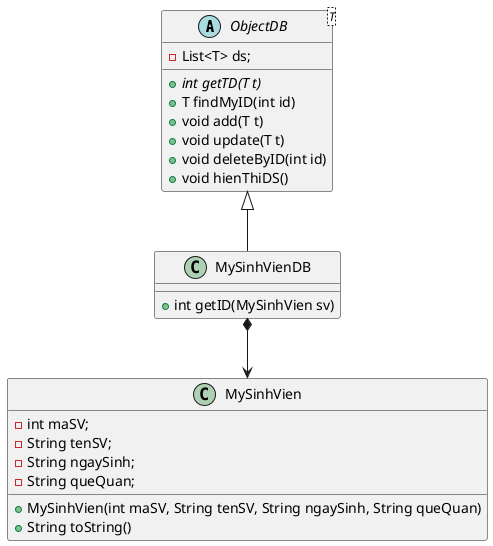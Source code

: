 @startuml
'https://plantuml.com/class-diagram
abstract ObjectDB<T>{
    -List<T> ds;
    + {abstract} int getTD(T t)
    + T findMyID(int id)
    + void add(T t)
    + void update(T t)
    + void deleteByID(int id)
    + void hienThiDS()
}

class MySinhVien{
    - int maSV;
    - String tenSV;
    - String ngaySinh;
    - String queQuan;
    + MySinhVien(int maSV, String tenSV, String ngaySinh, String queQuan)
    + String toString()
}

class MySinhVienDB extends ObjectDB<MySinhVien>{
    + int getID(MySinhVien sv)
}

MySinhVienDB *--> MySinhVien

@enduml